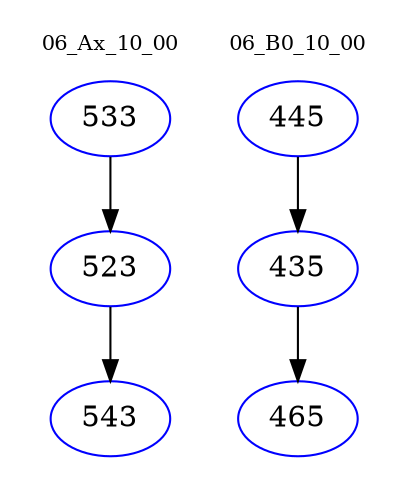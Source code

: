 digraph{
subgraph cluster_0 {
color = white
label = "06_Ax_10_00";
fontsize=10;
T0_533 [label="533", color="blue"]
T0_533 -> T0_523 [color="black"]
T0_523 [label="523", color="blue"]
T0_523 -> T0_543 [color="black"]
T0_543 [label="543", color="blue"]
}
subgraph cluster_1 {
color = white
label = "06_B0_10_00";
fontsize=10;
T1_445 [label="445", color="blue"]
T1_445 -> T1_435 [color="black"]
T1_435 [label="435", color="blue"]
T1_435 -> T1_465 [color="black"]
T1_465 [label="465", color="blue"]
}
}
